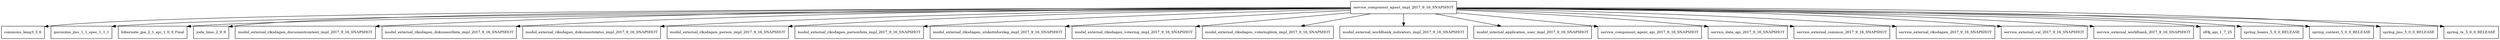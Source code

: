 digraph service_component_agent_impl_2017_9_16_SNAPSHOT_dependencies {
  node [shape = box, fontsize=10.0];
  service_component_agent_impl_2017_9_16_SNAPSHOT -> commons_lang3_3_6;
  service_component_agent_impl_2017_9_16_SNAPSHOT -> geronimo_jms_1_1_spec_1_1_1;
  service_component_agent_impl_2017_9_16_SNAPSHOT -> hibernate_jpa_2_1_api_1_0_0_Final;
  service_component_agent_impl_2017_9_16_SNAPSHOT -> joda_time_2_9_9;
  service_component_agent_impl_2017_9_16_SNAPSHOT -> model_external_riksdagen_documentcontent_impl_2017_9_16_SNAPSHOT;
  service_component_agent_impl_2017_9_16_SNAPSHOT -> model_external_riksdagen_dokumentlista_impl_2017_9_16_SNAPSHOT;
  service_component_agent_impl_2017_9_16_SNAPSHOT -> model_external_riksdagen_dokumentstatus_impl_2017_9_16_SNAPSHOT;
  service_component_agent_impl_2017_9_16_SNAPSHOT -> model_external_riksdagen_person_impl_2017_9_16_SNAPSHOT;
  service_component_agent_impl_2017_9_16_SNAPSHOT -> model_external_riksdagen_personlista_impl_2017_9_16_SNAPSHOT;
  service_component_agent_impl_2017_9_16_SNAPSHOT -> model_external_riksdagen_utskottsforslag_impl_2017_9_16_SNAPSHOT;
  service_component_agent_impl_2017_9_16_SNAPSHOT -> model_external_riksdagen_votering_impl_2017_9_16_SNAPSHOT;
  service_component_agent_impl_2017_9_16_SNAPSHOT -> model_external_riksdagen_voteringlista_impl_2017_9_16_SNAPSHOT;
  service_component_agent_impl_2017_9_16_SNAPSHOT -> model_external_worldbank_indicators_impl_2017_9_16_SNAPSHOT;
  service_component_agent_impl_2017_9_16_SNAPSHOT -> model_internal_application_user_impl_2017_9_16_SNAPSHOT;
  service_component_agent_impl_2017_9_16_SNAPSHOT -> service_component_agent_api_2017_9_16_SNAPSHOT;
  service_component_agent_impl_2017_9_16_SNAPSHOT -> service_data_api_2017_9_16_SNAPSHOT;
  service_component_agent_impl_2017_9_16_SNAPSHOT -> service_external_common_2017_9_16_SNAPSHOT;
  service_component_agent_impl_2017_9_16_SNAPSHOT -> service_external_riksdagen_2017_9_16_SNAPSHOT;
  service_component_agent_impl_2017_9_16_SNAPSHOT -> service_external_val_2017_9_16_SNAPSHOT;
  service_component_agent_impl_2017_9_16_SNAPSHOT -> service_external_worldbank_2017_9_16_SNAPSHOT;
  service_component_agent_impl_2017_9_16_SNAPSHOT -> slf4j_api_1_7_25;
  service_component_agent_impl_2017_9_16_SNAPSHOT -> spring_beans_5_0_0_RELEASE;
  service_component_agent_impl_2017_9_16_SNAPSHOT -> spring_context_5_0_0_RELEASE;
  service_component_agent_impl_2017_9_16_SNAPSHOT -> spring_jms_5_0_0_RELEASE;
  service_component_agent_impl_2017_9_16_SNAPSHOT -> spring_tx_5_0_0_RELEASE;
}
